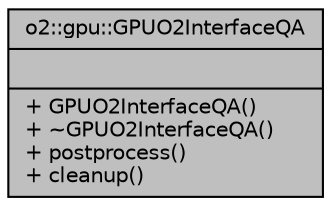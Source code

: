 digraph "o2::gpu::GPUO2InterfaceQA"
{
 // INTERACTIVE_SVG=YES
  bgcolor="transparent";
  edge [fontname="Helvetica",fontsize="10",labelfontname="Helvetica",labelfontsize="10"];
  node [fontname="Helvetica",fontsize="10",shape=record];
  Node1 [label="{o2::gpu::GPUO2InterfaceQA\n||+ GPUO2InterfaceQA()\l+ ~GPUO2InterfaceQA()\l+ postprocess()\l+ cleanup()\l}",height=0.2,width=0.4,color="black", fillcolor="grey75", style="filled", fontcolor="black"];
}

